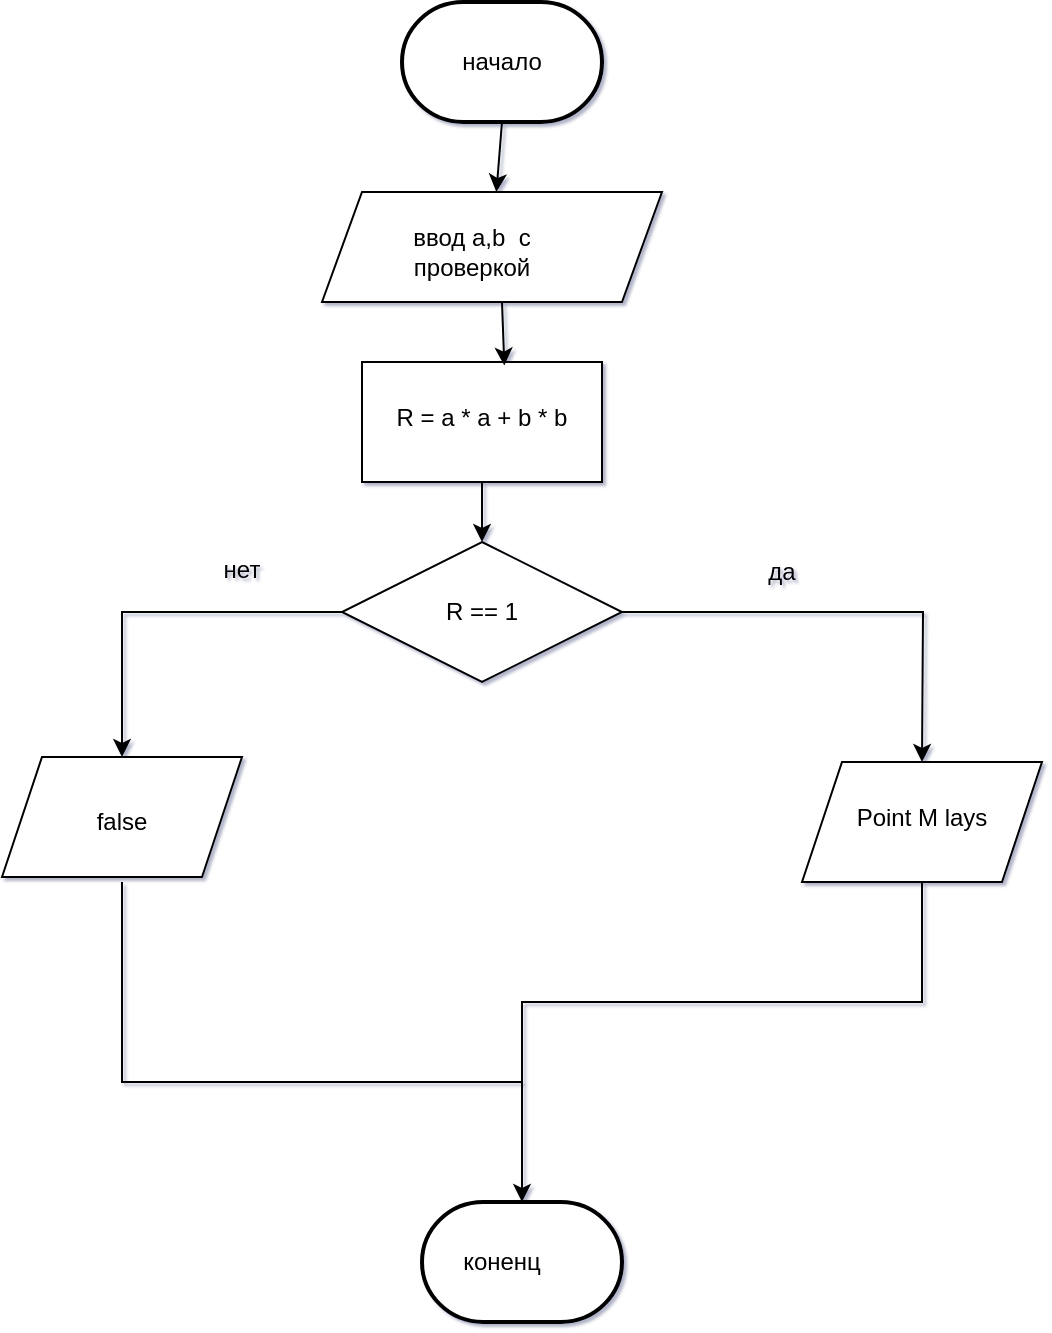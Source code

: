 <mxfile version="20.3.0" type="device"><diagram id="C5RBs43oDa-KdzZeNtuy" name="Page-1"><mxGraphModel dx="924" dy="781" grid="1" gridSize="10" guides="1" tooltips="1" connect="1" arrows="1" fold="1" page="1" pageScale="1" pageWidth="827" pageHeight="1169" math="0" shadow="1"><root><mxCell id="WIyWlLk6GJQsqaUBKTNV-0"/><mxCell id="WIyWlLk6GJQsqaUBKTNV-1" parent="WIyWlLk6GJQsqaUBKTNV-0"/><mxCell id="S0nZ6V1vKjC60AUOystu-18" style="edgeStyle=none;rounded=0;orthogonalLoop=1;jettySize=auto;html=1;exitX=0.5;exitY=1;exitDx=0;exitDy=0;exitPerimeter=0;" edge="1" parent="WIyWlLk6GJQsqaUBKTNV-1" source="S0nZ6V1vKjC60AUOystu-2" target="S0nZ6V1vKjC60AUOystu-14"><mxGeometry relative="1" as="geometry"/></mxCell><mxCell id="S0nZ6V1vKjC60AUOystu-2" value="" style="strokeWidth=2;html=1;shape=mxgraph.flowchart.terminator;whiteSpace=wrap;" vertex="1" parent="WIyWlLk6GJQsqaUBKTNV-1"><mxGeometry x="380" y="20" width="100" height="60" as="geometry"/></mxCell><mxCell id="S0nZ6V1vKjC60AUOystu-4" value="начало" style="text;html=1;strokeColor=none;fillColor=none;align=center;verticalAlign=middle;whiteSpace=wrap;rounded=0;" vertex="1" parent="WIyWlLk6GJQsqaUBKTNV-1"><mxGeometry x="400" y="30" width="60" height="40" as="geometry"/></mxCell><mxCell id="S0nZ6V1vKjC60AUOystu-10" value="Text" style="text;html=1;strokeColor=none;fillColor=none;align=center;verticalAlign=middle;whiteSpace=wrap;rounded=0;" vertex="1" parent="WIyWlLk6GJQsqaUBKTNV-1"><mxGeometry x="400" y="125" width="60" height="30" as="geometry"/></mxCell><mxCell id="S0nZ6V1vKjC60AUOystu-14" value="" style="shape=parallelogram;perimeter=parallelogramPerimeter;whiteSpace=wrap;html=1;fixedSize=1;" vertex="1" parent="WIyWlLk6GJQsqaUBKTNV-1"><mxGeometry x="340" y="115" width="170" height="55" as="geometry"/></mxCell><mxCell id="S0nZ6V1vKjC60AUOystu-36" value="" style="rounded=0;whiteSpace=wrap;html=1;" vertex="1" parent="WIyWlLk6GJQsqaUBKTNV-1"><mxGeometry x="360" y="200" width="120" height="60" as="geometry"/></mxCell><mxCell id="S0nZ6V1vKjC60AUOystu-39" value="" style="strokeWidth=2;html=1;shape=mxgraph.flowchart.terminator;whiteSpace=wrap;" vertex="1" parent="WIyWlLk6GJQsqaUBKTNV-1"><mxGeometry x="390" y="620" width="100" height="60" as="geometry"/></mxCell><mxCell id="S0nZ6V1vKjC60AUOystu-47" style="edgeStyle=none;rounded=0;orthogonalLoop=1;jettySize=auto;html=1;exitX=0.5;exitY=1;exitDx=0;exitDy=0;entryX=0.593;entryY=0.03;entryDx=0;entryDy=0;entryPerimeter=0;" edge="1" parent="WIyWlLk6GJQsqaUBKTNV-1" target="S0nZ6V1vKjC60AUOystu-36"><mxGeometry relative="1" as="geometry"><mxPoint x="430.0" y="170" as="sourcePoint"/></mxGeometry></mxCell><mxCell id="S0nZ6V1vKjC60AUOystu-49" style="edgeStyle=elbowEdgeStyle;rounded=0;orthogonalLoop=1;jettySize=auto;html=1;entryX=0.5;entryY=0;entryDx=0;entryDy=0;elbow=vertical;" edge="1" parent="WIyWlLk6GJQsqaUBKTNV-1" target="S0nZ6V1vKjC60AUOystu-48"><mxGeometry relative="1" as="geometry"><mxPoint x="420" y="260" as="sourcePoint"/></mxGeometry></mxCell><mxCell id="S0nZ6V1vKjC60AUOystu-46" value="R = a * a + b * b" style="text;html=1;strokeColor=none;fillColor=none;align=center;verticalAlign=middle;whiteSpace=wrap;rounded=0;" vertex="1" parent="WIyWlLk6GJQsqaUBKTNV-1"><mxGeometry x="360" y="210" width="120" height="35" as="geometry"/></mxCell><mxCell id="S0nZ6V1vKjC60AUOystu-75" style="edgeStyle=orthogonalEdgeStyle;rounded=0;orthogonalLoop=1;jettySize=auto;html=1;" edge="1" parent="WIyWlLk6GJQsqaUBKTNV-1" source="S0nZ6V1vKjC60AUOystu-48"><mxGeometry relative="1" as="geometry"><mxPoint x="640" y="400" as="targetPoint"/></mxGeometry></mxCell><mxCell id="S0nZ6V1vKjC60AUOystu-76" style="edgeStyle=orthogonalEdgeStyle;rounded=0;orthogonalLoop=1;jettySize=auto;html=1;exitX=0;exitY=0.5;exitDx=0;exitDy=0;" edge="1" parent="WIyWlLk6GJQsqaUBKTNV-1" source="S0nZ6V1vKjC60AUOystu-48" target="S0nZ6V1vKjC60AUOystu-81"><mxGeometry relative="1" as="geometry"><mxPoint x="240" y="400" as="targetPoint"/></mxGeometry></mxCell><mxCell id="S0nZ6V1vKjC60AUOystu-48" value="" style="rhombus;whiteSpace=wrap;html=1;" vertex="1" parent="WIyWlLk6GJQsqaUBKTNV-1"><mxGeometry x="350" y="290" width="140" height="70" as="geometry"/></mxCell><mxCell id="S0nZ6V1vKjC60AUOystu-57" value="R == 1" style="text;html=1;strokeColor=none;fillColor=none;align=center;verticalAlign=middle;whiteSpace=wrap;rounded=0;" vertex="1" parent="WIyWlLk6GJQsqaUBKTNV-1"><mxGeometry x="390" y="310" width="60" height="30" as="geometry"/></mxCell><mxCell id="S0nZ6V1vKjC60AUOystu-74" value="ввод a,b&amp;nbsp; с проверкой" style="text;html=1;strokeColor=none;fillColor=none;align=center;verticalAlign=middle;whiteSpace=wrap;rounded=0;" vertex="1" parent="WIyWlLk6GJQsqaUBKTNV-1"><mxGeometry x="360" y="120" width="110" height="50" as="geometry"/></mxCell><mxCell id="S0nZ6V1vKjC60AUOystu-77" value="да" style="text;html=1;strokeColor=none;fillColor=none;align=center;verticalAlign=middle;whiteSpace=wrap;rounded=0;" vertex="1" parent="WIyWlLk6GJQsqaUBKTNV-1"><mxGeometry x="540" y="290" width="60" height="30" as="geometry"/></mxCell><mxCell id="S0nZ6V1vKjC60AUOystu-78" value="нет" style="text;html=1;strokeColor=none;fillColor=none;align=center;verticalAlign=middle;whiteSpace=wrap;rounded=0;" vertex="1" parent="WIyWlLk6GJQsqaUBKTNV-1"><mxGeometry x="270" y="289" width="60" height="30" as="geometry"/></mxCell><mxCell id="S0nZ6V1vKjC60AUOystu-79" value="" style="shape=parallelogram;perimeter=parallelogramPerimeter;whiteSpace=wrap;html=1;fixedSize=1;" vertex="1" parent="WIyWlLk6GJQsqaUBKTNV-1"><mxGeometry x="580" y="400" width="120" height="60" as="geometry"/></mxCell><mxCell id="S0nZ6V1vKjC60AUOystu-80" value="Point M lays" style="text;html=1;strokeColor=none;fillColor=none;align=center;verticalAlign=middle;whiteSpace=wrap;rounded=0;" vertex="1" parent="WIyWlLk6GJQsqaUBKTNV-1"><mxGeometry x="600" y="410" width="80" height="35" as="geometry"/></mxCell><mxCell id="S0nZ6V1vKjC60AUOystu-81" value="" style="shape=parallelogram;perimeter=parallelogramPerimeter;whiteSpace=wrap;html=1;fixedSize=1;" vertex="1" parent="WIyWlLk6GJQsqaUBKTNV-1"><mxGeometry x="180" y="397.5" width="120" height="60" as="geometry"/></mxCell><mxCell id="S0nZ6V1vKjC60AUOystu-82" value="false" style="text;html=1;strokeColor=none;fillColor=none;align=center;verticalAlign=middle;whiteSpace=wrap;rounded=0;" vertex="1" parent="WIyWlLk6GJQsqaUBKTNV-1"><mxGeometry x="200" y="410" width="80" height="40" as="geometry"/></mxCell><mxCell id="S0nZ6V1vKjC60AUOystu-84" value="" style="endArrow=none;html=1;rounded=0;entryX=0.5;entryY=1;entryDx=0;entryDy=0;" edge="1" parent="WIyWlLk6GJQsqaUBKTNV-1" target="S0nZ6V1vKjC60AUOystu-79"><mxGeometry width="50" height="50" relative="1" as="geometry"><mxPoint x="240" y="460" as="sourcePoint"/><mxPoint x="590" y="490" as="targetPoint"/><Array as="points"><mxPoint x="240" y="560"/><mxPoint x="440" y="560"/><mxPoint x="440" y="520"/><mxPoint x="640" y="520"/></Array></mxGeometry></mxCell><mxCell id="S0nZ6V1vKjC60AUOystu-85" value="" style="endArrow=classic;html=1;rounded=0;" edge="1" parent="WIyWlLk6GJQsqaUBKTNV-1"><mxGeometry width="50" height="50" relative="1" as="geometry"><mxPoint x="440" y="520" as="sourcePoint"/><mxPoint x="440" y="620" as="targetPoint"/></mxGeometry></mxCell><mxCell id="S0nZ6V1vKjC60AUOystu-86" value="коненц" style="text;html=1;strokeColor=none;fillColor=none;align=center;verticalAlign=middle;whiteSpace=wrap;rounded=0;" vertex="1" parent="WIyWlLk6GJQsqaUBKTNV-1"><mxGeometry x="400" y="635" width="60" height="30" as="geometry"/></mxCell></root></mxGraphModel></diagram></mxfile>